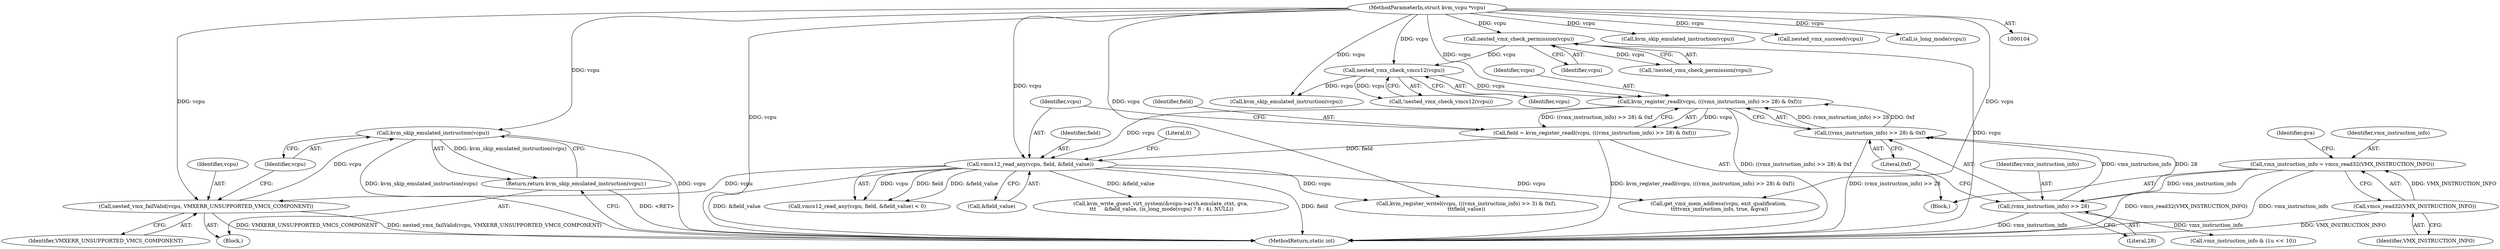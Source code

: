 digraph "0_linux_727ba748e110b4de50d142edca9d6a9b7e6111d8_1@pointer" {
"1000158" [label="(Call,kvm_skip_emulated_instruction(vcpu))"];
"1000154" [label="(Call,nested_vmx_failValid(vcpu, VMXERR_UNSUPPORTED_VMCS_COMPONENT))"];
"1000147" [label="(Call,vmcs12_read_any(vcpu, field, &field_value))"];
"1000138" [label="(Call,kvm_register_readl(vcpu, (((vmx_instruction_info) >> 28) & 0xf)))"];
"1000131" [label="(Call,nested_vmx_check_vmcs12(vcpu))"];
"1000125" [label="(Call,nested_vmx_check_permission(vcpu))"];
"1000105" [label="(MethodParameterIn,struct kvm_vcpu *vcpu)"];
"1000140" [label="(Call,((vmx_instruction_info) >> 28) & 0xf)"];
"1000141" [label="(Call,(vmx_instruction_info) >> 28)"];
"1000115" [label="(Call,vmx_instruction_info = vmcs_read32(VMX_INSTRUCTION_INFO))"];
"1000117" [label="(Call,vmcs_read32(VMX_INSTRUCTION_INFO))"];
"1000136" [label="(Call,field = kvm_register_readl(vcpu, (((vmx_instruction_info) >> 28) & 0xf)))"];
"1000157" [label="(Return,return kvm_skip_emulated_instruction(vcpu);)"];
"1000150" [label="(Call,&field_value)"];
"1000117" [label="(Call,vmcs_read32(VMX_INSTRUCTION_INFO))"];
"1000155" [label="(Identifier,vcpu)"];
"1000154" [label="(Call,nested_vmx_failValid(vcpu, VMXERR_UNSUPPORTED_VMCS_COMPONENT))"];
"1000143" [label="(Literal,28)"];
"1000141" [label="(Call,(vmx_instruction_info) >> 28)"];
"1000142" [label="(Identifier,vmx_instruction_info)"];
"1000161" [label="(Call,vmx_instruction_info & (1u << 10))"];
"1000116" [label="(Identifier,vmx_instruction_info)"];
"1000118" [label="(Identifier,VMX_INSTRUCTION_INFO)"];
"1000208" [label="(MethodReturn,static int)"];
"1000105" [label="(MethodParameterIn,struct kvm_vcpu *vcpu)"];
"1000206" [label="(Call,kvm_skip_emulated_instruction(vcpu))"];
"1000159" [label="(Identifier,vcpu)"];
"1000136" [label="(Call,field = kvm_register_readl(vcpu, (((vmx_instruction_info) >> 28) & 0xf)))"];
"1000139" [label="(Identifier,vcpu)"];
"1000121" [label="(Identifier,gva)"];
"1000140" [label="(Call,((vmx_instruction_info) >> 28) & 0xf)"];
"1000144" [label="(Literal,0xf)"];
"1000131" [label="(Call,nested_vmx_check_vmcs12(vcpu))"];
"1000153" [label="(Block,)"];
"1000134" [label="(Call,kvm_skip_emulated_instruction(vcpu))"];
"1000130" [label="(Call,!nested_vmx_check_vmcs12(vcpu))"];
"1000203" [label="(Call,nested_vmx_succeed(vcpu))"];
"1000137" [label="(Identifier,field)"];
"1000156" [label="(Identifier,VMXERR_UNSUPPORTED_VMCS_COMPONENT)"];
"1000157" [label="(Return,return kvm_skip_emulated_instruction(vcpu);)"];
"1000125" [label="(Call,nested_vmx_check_permission(vcpu))"];
"1000167" [label="(Call,kvm_register_writel(vcpu, (((vmx_instruction_info) >> 3) & 0xf),\n\t\t\tfield_value))"];
"1000147" [label="(Call,vmcs12_read_any(vcpu, field, &field_value))"];
"1000198" [label="(Call,is_long_mode(vcpu))"];
"1000138" [label="(Call,kvm_register_readl(vcpu, (((vmx_instruction_info) >> 28) & 0xf)))"];
"1000152" [label="(Literal,0)"];
"1000126" [label="(Identifier,vcpu)"];
"1000178" [label="(Call,get_vmx_mem_address(vcpu, exit_qualification,\n \t\t\t\tvmx_instruction_info, true, &gva))"];
"1000149" [label="(Identifier,field)"];
"1000115" [label="(Call,vmx_instruction_info = vmcs_read32(VMX_INSTRUCTION_INFO))"];
"1000187" [label="(Call,kvm_write_guest_virt_system(&vcpu->arch.emulate_ctxt, gva,\n \t\t\t     &field_value, (is_long_mode(vcpu) ? 8 : 4), NULL))"];
"1000158" [label="(Call,kvm_skip_emulated_instruction(vcpu))"];
"1000124" [label="(Call,!nested_vmx_check_permission(vcpu))"];
"1000106" [label="(Block,)"];
"1000146" [label="(Call,vmcs12_read_any(vcpu, field, &field_value) < 0)"];
"1000148" [label="(Identifier,vcpu)"];
"1000132" [label="(Identifier,vcpu)"];
"1000158" -> "1000157"  [label="AST: "];
"1000158" -> "1000159"  [label="CFG: "];
"1000159" -> "1000158"  [label="AST: "];
"1000157" -> "1000158"  [label="CFG: "];
"1000158" -> "1000208"  [label="DDG: vcpu"];
"1000158" -> "1000208"  [label="DDG: kvm_skip_emulated_instruction(vcpu)"];
"1000158" -> "1000157"  [label="DDG: kvm_skip_emulated_instruction(vcpu)"];
"1000154" -> "1000158"  [label="DDG: vcpu"];
"1000105" -> "1000158"  [label="DDG: vcpu"];
"1000154" -> "1000153"  [label="AST: "];
"1000154" -> "1000156"  [label="CFG: "];
"1000155" -> "1000154"  [label="AST: "];
"1000156" -> "1000154"  [label="AST: "];
"1000159" -> "1000154"  [label="CFG: "];
"1000154" -> "1000208"  [label="DDG: nested_vmx_failValid(vcpu, VMXERR_UNSUPPORTED_VMCS_COMPONENT)"];
"1000154" -> "1000208"  [label="DDG: VMXERR_UNSUPPORTED_VMCS_COMPONENT"];
"1000147" -> "1000154"  [label="DDG: vcpu"];
"1000105" -> "1000154"  [label="DDG: vcpu"];
"1000147" -> "1000146"  [label="AST: "];
"1000147" -> "1000150"  [label="CFG: "];
"1000148" -> "1000147"  [label="AST: "];
"1000149" -> "1000147"  [label="AST: "];
"1000150" -> "1000147"  [label="AST: "];
"1000152" -> "1000147"  [label="CFG: "];
"1000147" -> "1000208"  [label="DDG: field"];
"1000147" -> "1000208"  [label="DDG: &field_value"];
"1000147" -> "1000146"  [label="DDG: vcpu"];
"1000147" -> "1000146"  [label="DDG: field"];
"1000147" -> "1000146"  [label="DDG: &field_value"];
"1000138" -> "1000147"  [label="DDG: vcpu"];
"1000105" -> "1000147"  [label="DDG: vcpu"];
"1000136" -> "1000147"  [label="DDG: field"];
"1000147" -> "1000167"  [label="DDG: vcpu"];
"1000147" -> "1000178"  [label="DDG: vcpu"];
"1000147" -> "1000187"  [label="DDG: &field_value"];
"1000138" -> "1000136"  [label="AST: "];
"1000138" -> "1000140"  [label="CFG: "];
"1000139" -> "1000138"  [label="AST: "];
"1000140" -> "1000138"  [label="AST: "];
"1000136" -> "1000138"  [label="CFG: "];
"1000138" -> "1000208"  [label="DDG: ((vmx_instruction_info) >> 28) & 0xf"];
"1000138" -> "1000136"  [label="DDG: vcpu"];
"1000138" -> "1000136"  [label="DDG: ((vmx_instruction_info) >> 28) & 0xf"];
"1000131" -> "1000138"  [label="DDG: vcpu"];
"1000105" -> "1000138"  [label="DDG: vcpu"];
"1000140" -> "1000138"  [label="DDG: (vmx_instruction_info) >> 28"];
"1000140" -> "1000138"  [label="DDG: 0xf"];
"1000131" -> "1000130"  [label="AST: "];
"1000131" -> "1000132"  [label="CFG: "];
"1000132" -> "1000131"  [label="AST: "];
"1000130" -> "1000131"  [label="CFG: "];
"1000131" -> "1000130"  [label="DDG: vcpu"];
"1000125" -> "1000131"  [label="DDG: vcpu"];
"1000105" -> "1000131"  [label="DDG: vcpu"];
"1000131" -> "1000134"  [label="DDG: vcpu"];
"1000125" -> "1000124"  [label="AST: "];
"1000125" -> "1000126"  [label="CFG: "];
"1000126" -> "1000125"  [label="AST: "];
"1000124" -> "1000125"  [label="CFG: "];
"1000125" -> "1000208"  [label="DDG: vcpu"];
"1000125" -> "1000124"  [label="DDG: vcpu"];
"1000105" -> "1000125"  [label="DDG: vcpu"];
"1000105" -> "1000104"  [label="AST: "];
"1000105" -> "1000208"  [label="DDG: vcpu"];
"1000105" -> "1000134"  [label="DDG: vcpu"];
"1000105" -> "1000167"  [label="DDG: vcpu"];
"1000105" -> "1000178"  [label="DDG: vcpu"];
"1000105" -> "1000198"  [label="DDG: vcpu"];
"1000105" -> "1000203"  [label="DDG: vcpu"];
"1000105" -> "1000206"  [label="DDG: vcpu"];
"1000140" -> "1000144"  [label="CFG: "];
"1000141" -> "1000140"  [label="AST: "];
"1000144" -> "1000140"  [label="AST: "];
"1000140" -> "1000208"  [label="DDG: (vmx_instruction_info) >> 28"];
"1000141" -> "1000140"  [label="DDG: vmx_instruction_info"];
"1000141" -> "1000140"  [label="DDG: 28"];
"1000141" -> "1000143"  [label="CFG: "];
"1000142" -> "1000141"  [label="AST: "];
"1000143" -> "1000141"  [label="AST: "];
"1000144" -> "1000141"  [label="CFG: "];
"1000141" -> "1000208"  [label="DDG: vmx_instruction_info"];
"1000115" -> "1000141"  [label="DDG: vmx_instruction_info"];
"1000141" -> "1000161"  [label="DDG: vmx_instruction_info"];
"1000115" -> "1000106"  [label="AST: "];
"1000115" -> "1000117"  [label="CFG: "];
"1000116" -> "1000115"  [label="AST: "];
"1000117" -> "1000115"  [label="AST: "];
"1000121" -> "1000115"  [label="CFG: "];
"1000115" -> "1000208"  [label="DDG: vmcs_read32(VMX_INSTRUCTION_INFO)"];
"1000115" -> "1000208"  [label="DDG: vmx_instruction_info"];
"1000117" -> "1000115"  [label="DDG: VMX_INSTRUCTION_INFO"];
"1000117" -> "1000118"  [label="CFG: "];
"1000118" -> "1000117"  [label="AST: "];
"1000117" -> "1000208"  [label="DDG: VMX_INSTRUCTION_INFO"];
"1000136" -> "1000106"  [label="AST: "];
"1000137" -> "1000136"  [label="AST: "];
"1000148" -> "1000136"  [label="CFG: "];
"1000136" -> "1000208"  [label="DDG: kvm_register_readl(vcpu, (((vmx_instruction_info) >> 28) & 0xf))"];
"1000157" -> "1000153"  [label="AST: "];
"1000208" -> "1000157"  [label="CFG: "];
"1000157" -> "1000208"  [label="DDG: <RET>"];
}
